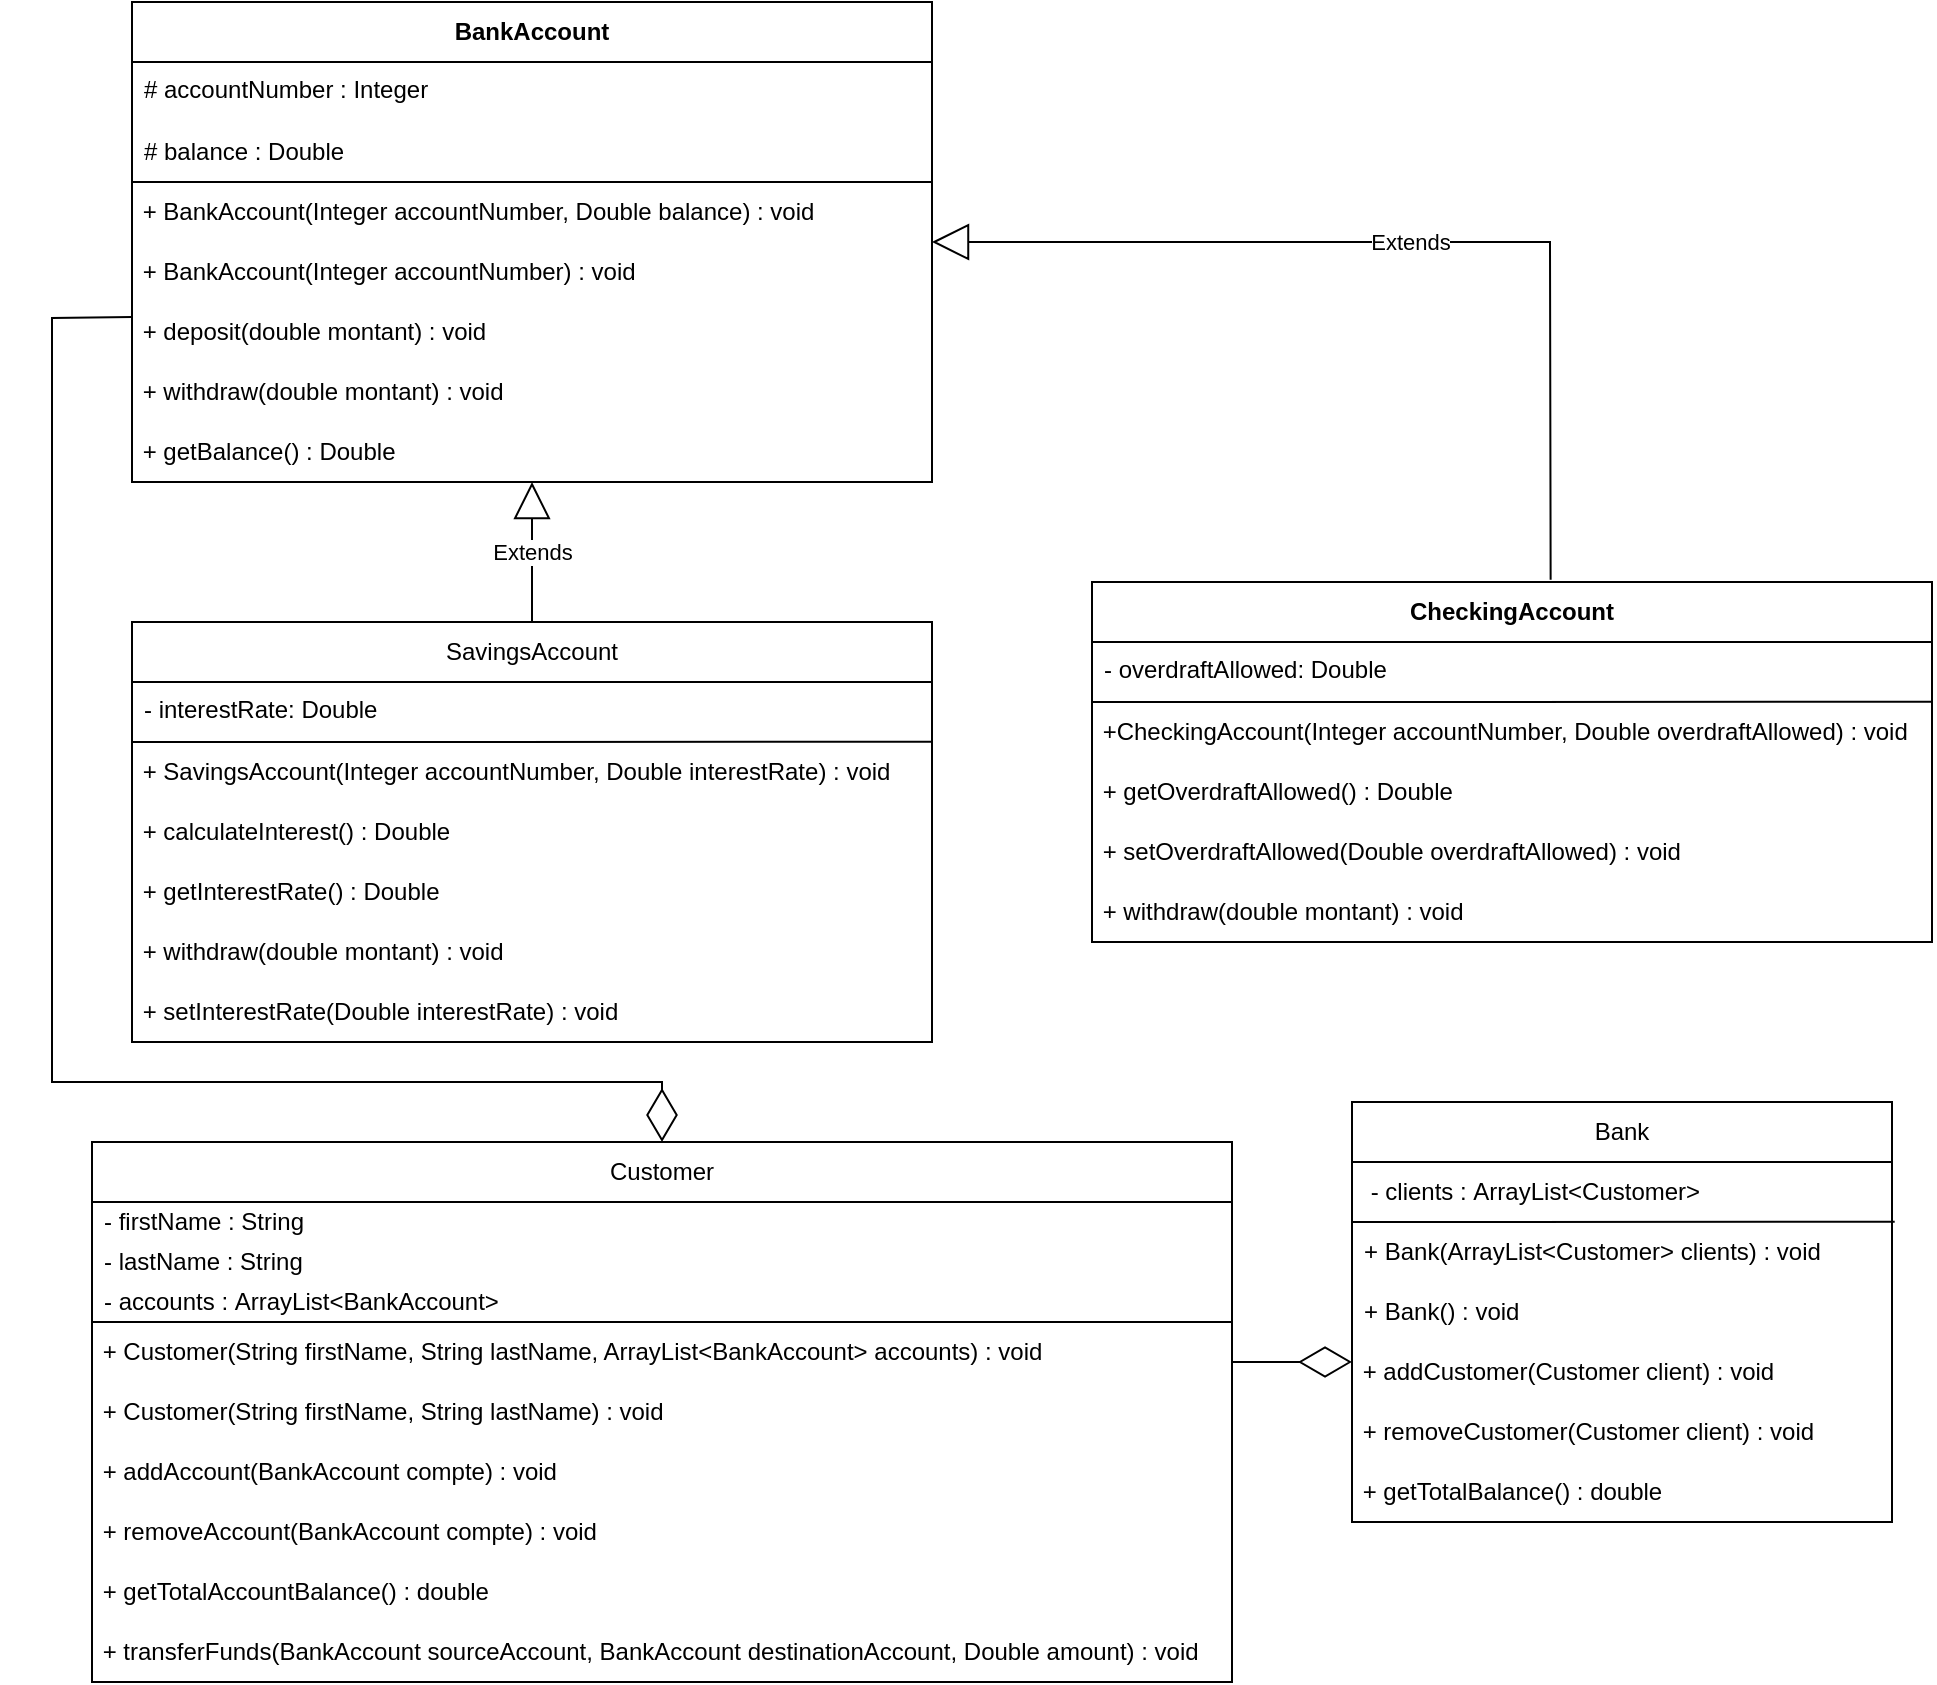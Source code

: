 <mxfile version="24.2.5" type="github">
  <diagram name="Page-1" id="54bVDm_8Oafb15-IhBzF">
    <mxGraphModel dx="1050" dy="570" grid="1" gridSize="10" guides="1" tooltips="1" connect="1" arrows="1" fold="1" page="1" pageScale="1" pageWidth="827" pageHeight="1169" math="0" shadow="0">
      <root>
        <mxCell id="0" />
        <mxCell id="1" parent="0" />
        <mxCell id="gOILfrLYJ-OQzHvaFXV7-1" value="&lt;b&gt;BankAccount&lt;/b&gt;" style="swimlane;fontStyle=0;childLayout=stackLayout;horizontal=1;startSize=30;horizontalStack=0;resizeParent=1;resizeParentMax=0;resizeLast=0;collapsible=1;marginBottom=0;whiteSpace=wrap;html=1;align=center;" vertex="1" parent="1">
          <mxGeometry x="120" y="40" width="400" height="240" as="geometry" />
        </mxCell>
        <mxCell id="gOILfrLYJ-OQzHvaFXV7-2" value="# accountNumber :&amp;nbsp;&lt;span style=&quot;background-color: initial;&quot;&gt;Integer&lt;/span&gt;&lt;span style=&quot;background-color: initial;&quot;&gt;&amp;nbsp;&lt;/span&gt;&lt;div&gt;&lt;span style=&quot;background-color: initial;&quot;&gt;&lt;br&gt;&lt;/span&gt;&lt;/div&gt;" style="text;strokeColor=none;fillColor=none;align=left;verticalAlign=top;spacingLeft=4;spacingRight=4;overflow=hidden;points=[[0,0.5],[1,0.5]];portConstraint=eastwest;rotatable=0;whiteSpace=wrap;html=1;" vertex="1" parent="gOILfrLYJ-OQzHvaFXV7-1">
          <mxGeometry y="30" width="400" height="30" as="geometry" />
        </mxCell>
        <mxCell id="gOILfrLYJ-OQzHvaFXV7-3" value="# balance : Double&amp;nbsp;&amp;nbsp;" style="text;strokeColor=none;fillColor=none;align=left;verticalAlign=middle;spacingLeft=4;spacingRight=4;overflow=hidden;points=[[0,0.5],[1,0.5]];portConstraint=eastwest;rotatable=0;whiteSpace=wrap;html=1;" vertex="1" parent="gOILfrLYJ-OQzHvaFXV7-1">
          <mxGeometry y="60" width="400" height="30" as="geometry" />
        </mxCell>
        <mxCell id="gOILfrLYJ-OQzHvaFXV7-4" value="&amp;nbsp;+&amp;nbsp;BankAccount(Integer accountNumber, Double balance) : void&amp;nbsp;" style="text;html=1;align=left;verticalAlign=middle;whiteSpace=wrap;rounded=0;" vertex="1" parent="gOILfrLYJ-OQzHvaFXV7-1">
          <mxGeometry y="90" width="400" height="30" as="geometry" />
        </mxCell>
        <mxCell id="gOILfrLYJ-OQzHvaFXV7-5" value="" style="endArrow=none;html=1;rounded=0;entryX=1;entryY=0;entryDx=0;entryDy=0;" edge="1" parent="gOILfrLYJ-OQzHvaFXV7-1" target="gOILfrLYJ-OQzHvaFXV7-4">
          <mxGeometry width="50" height="50" relative="1" as="geometry">
            <mxPoint y="90" as="sourcePoint" />
            <mxPoint x="280" y="70" as="targetPoint" />
          </mxGeometry>
        </mxCell>
        <mxCell id="gOILfrLYJ-OQzHvaFXV7-6" value="&amp;nbsp;+&amp;nbsp;BankAccount(Integer accountNumber) : void" style="text;html=1;align=left;verticalAlign=middle;whiteSpace=wrap;rounded=0;" vertex="1" parent="gOILfrLYJ-OQzHvaFXV7-1">
          <mxGeometry y="120" width="400" height="30" as="geometry" />
        </mxCell>
        <mxCell id="gOILfrLYJ-OQzHvaFXV7-7" value="&amp;nbsp;+&amp;nbsp;deposit(double montant) : void" style="text;html=1;align=left;verticalAlign=middle;whiteSpace=wrap;rounded=0;" vertex="1" parent="gOILfrLYJ-OQzHvaFXV7-1">
          <mxGeometry y="150" width="400" height="30" as="geometry" />
        </mxCell>
        <mxCell id="gOILfrLYJ-OQzHvaFXV7-8" value="&amp;nbsp;+&amp;nbsp;withdraw(double montant) : void" style="text;html=1;align=left;verticalAlign=middle;whiteSpace=wrap;rounded=0;" vertex="1" parent="gOILfrLYJ-OQzHvaFXV7-1">
          <mxGeometry y="180" width="400" height="30" as="geometry" />
        </mxCell>
        <mxCell id="gOILfrLYJ-OQzHvaFXV7-9" value="&amp;nbsp;+ getBalance() : Double&amp;nbsp;" style="text;html=1;align=left;verticalAlign=middle;whiteSpace=wrap;rounded=0;" vertex="1" parent="gOILfrLYJ-OQzHvaFXV7-1">
          <mxGeometry y="210" width="400" height="30" as="geometry" />
        </mxCell>
        <mxCell id="gOILfrLYJ-OQzHvaFXV7-10" value="&lt;span style=&quot;text-align: left;&quot;&gt;SavingsAccount&lt;/span&gt;" style="swimlane;fontStyle=0;childLayout=stackLayout;horizontal=1;startSize=30;horizontalStack=0;resizeParent=1;resizeParentMax=0;resizeLast=0;collapsible=1;marginBottom=0;whiteSpace=wrap;html=1;align=center;" vertex="1" parent="1">
          <mxGeometry x="120" y="350" width="400" height="210" as="geometry" />
        </mxCell>
        <mxCell id="gOILfrLYJ-OQzHvaFXV7-11" value="- interestRate: Double&amp;nbsp;&amp;nbsp;&lt;div&gt;&lt;span style=&quot;background-color: initial;&quot;&gt;&lt;br&gt;&lt;/span&gt;&lt;/div&gt;" style="text;strokeColor=none;fillColor=none;align=left;verticalAlign=top;spacingLeft=4;spacingRight=4;overflow=hidden;points=[[0,0.5],[1,0.5]];portConstraint=eastwest;rotatable=0;whiteSpace=wrap;html=1;" vertex="1" parent="gOILfrLYJ-OQzHvaFXV7-10">
          <mxGeometry y="30" width="400" height="30" as="geometry" />
        </mxCell>
        <mxCell id="gOILfrLYJ-OQzHvaFXV7-12" value="&amp;nbsp;+&amp;nbsp;SavingsAccount(Integer accountNumber, Double interestRate) : void&amp;nbsp;" style="text;html=1;align=left;verticalAlign=middle;whiteSpace=wrap;rounded=0;" vertex="1" parent="gOILfrLYJ-OQzHvaFXV7-10">
          <mxGeometry y="60" width="400" height="30" as="geometry" />
        </mxCell>
        <mxCell id="gOILfrLYJ-OQzHvaFXV7-13" value="" style="endArrow=none;html=1;rounded=0;entryX=0.999;entryY=0.996;entryDx=0;entryDy=0;entryPerimeter=0;" edge="1" parent="gOILfrLYJ-OQzHvaFXV7-10" target="gOILfrLYJ-OQzHvaFXV7-11">
          <mxGeometry width="50" height="50" relative="1" as="geometry">
            <mxPoint y="60" as="sourcePoint" />
            <mxPoint x="280" y="70" as="targetPoint" />
          </mxGeometry>
        </mxCell>
        <mxCell id="gOILfrLYJ-OQzHvaFXV7-14" value="&amp;nbsp;+&amp;nbsp;calculateInterest() : Double&amp;nbsp;&amp;nbsp;" style="text;html=1;align=left;verticalAlign=middle;whiteSpace=wrap;rounded=0;" vertex="1" parent="gOILfrLYJ-OQzHvaFXV7-10">
          <mxGeometry y="90" width="400" height="30" as="geometry" />
        </mxCell>
        <mxCell id="gOILfrLYJ-OQzHvaFXV7-15" value="&amp;nbsp;+&amp;nbsp;getInterestRate() : Double&amp;nbsp;&amp;nbsp;" style="text;html=1;align=left;verticalAlign=middle;whiteSpace=wrap;rounded=0;" vertex="1" parent="gOILfrLYJ-OQzHvaFXV7-10">
          <mxGeometry y="120" width="400" height="30" as="geometry" />
        </mxCell>
        <mxCell id="gOILfrLYJ-OQzHvaFXV7-16" value="&amp;nbsp;+&amp;nbsp;withdraw(double montant) : void" style="text;html=1;align=left;verticalAlign=middle;whiteSpace=wrap;rounded=0;" vertex="1" parent="gOILfrLYJ-OQzHvaFXV7-10">
          <mxGeometry y="150" width="400" height="30" as="geometry" />
        </mxCell>
        <mxCell id="gOILfrLYJ-OQzHvaFXV7-17" value="&amp;nbsp;+ setInterestRate(Double interestRate) : void" style="text;html=1;align=left;verticalAlign=middle;whiteSpace=wrap;rounded=0;" vertex="1" parent="gOILfrLYJ-OQzHvaFXV7-10">
          <mxGeometry y="180" width="400" height="30" as="geometry" />
        </mxCell>
        <mxCell id="gOILfrLYJ-OQzHvaFXV7-18" value="Extends" style="endArrow=block;endSize=16;endFill=0;html=1;rounded=0;entryX=0.5;entryY=1;entryDx=0;entryDy=0;exitX=0.5;exitY=0;exitDx=0;exitDy=0;" edge="1" parent="1" source="gOILfrLYJ-OQzHvaFXV7-10" target="gOILfrLYJ-OQzHvaFXV7-9">
          <mxGeometry width="160" relative="1" as="geometry">
            <mxPoint x="190" y="340" as="sourcePoint" />
            <mxPoint x="350" y="340" as="targetPoint" />
          </mxGeometry>
        </mxCell>
        <mxCell id="gOILfrLYJ-OQzHvaFXV7-19" value="&lt;b&gt;CheckingAccount&lt;/b&gt;" style="swimlane;fontStyle=0;childLayout=stackLayout;horizontal=1;startSize=30;horizontalStack=0;resizeParent=1;resizeParentMax=0;resizeLast=0;collapsible=1;marginBottom=0;whiteSpace=wrap;html=1;align=center;" vertex="1" parent="1">
          <mxGeometry x="600" y="330" width="420" height="180" as="geometry" />
        </mxCell>
        <mxCell id="gOILfrLYJ-OQzHvaFXV7-20" value="- overdraftAllowed: Double&amp;nbsp;&amp;nbsp;&lt;div&gt;&lt;span style=&quot;background-color: initial;&quot;&gt;&lt;br&gt;&lt;/span&gt;&lt;/div&gt;" style="text;strokeColor=none;fillColor=none;align=left;verticalAlign=top;spacingLeft=4;spacingRight=4;overflow=hidden;points=[[0,0.5],[1,0.5]];portConstraint=eastwest;rotatable=0;whiteSpace=wrap;html=1;" vertex="1" parent="gOILfrLYJ-OQzHvaFXV7-19">
          <mxGeometry y="30" width="420" height="30" as="geometry" />
        </mxCell>
        <mxCell id="gOILfrLYJ-OQzHvaFXV7-21" value="&amp;nbsp;+CheckingAccount(Integer accountNumber, Double overdraftAllowed) : void&amp;nbsp;" style="text;html=1;align=left;verticalAlign=middle;whiteSpace=wrap;rounded=0;" vertex="1" parent="gOILfrLYJ-OQzHvaFXV7-19">
          <mxGeometry y="60" width="420" height="30" as="geometry" />
        </mxCell>
        <mxCell id="gOILfrLYJ-OQzHvaFXV7-22" value="" style="endArrow=none;html=1;rounded=0;entryX=0.999;entryY=0.996;entryDx=0;entryDy=0;entryPerimeter=0;" edge="1" parent="gOILfrLYJ-OQzHvaFXV7-19" target="gOILfrLYJ-OQzHvaFXV7-20">
          <mxGeometry width="50" height="50" relative="1" as="geometry">
            <mxPoint y="60" as="sourcePoint" />
            <mxPoint x="280" y="70" as="targetPoint" />
          </mxGeometry>
        </mxCell>
        <mxCell id="gOILfrLYJ-OQzHvaFXV7-23" value="&amp;nbsp;+&amp;nbsp;getOverdraftAllowed() : Double&amp;nbsp;&amp;nbsp;" style="text;html=1;align=left;verticalAlign=middle;whiteSpace=wrap;rounded=0;" vertex="1" parent="gOILfrLYJ-OQzHvaFXV7-19">
          <mxGeometry y="90" width="420" height="30" as="geometry" />
        </mxCell>
        <mxCell id="gOILfrLYJ-OQzHvaFXV7-24" value="&amp;nbsp;+&amp;nbsp;setOverdraftAllowed(Double overdraftAllowed) : void" style="text;html=1;align=left;verticalAlign=middle;whiteSpace=wrap;rounded=0;" vertex="1" parent="gOILfrLYJ-OQzHvaFXV7-19">
          <mxGeometry y="120" width="420" height="30" as="geometry" />
        </mxCell>
        <mxCell id="gOILfrLYJ-OQzHvaFXV7-25" value="&amp;nbsp;+&amp;nbsp;withdraw(double montant) : void" style="text;html=1;align=left;verticalAlign=middle;whiteSpace=wrap;rounded=0;" vertex="1" parent="gOILfrLYJ-OQzHvaFXV7-19">
          <mxGeometry y="150" width="420" height="30" as="geometry" />
        </mxCell>
        <mxCell id="gOILfrLYJ-OQzHvaFXV7-26" value="Customer" style="swimlane;fontStyle=0;childLayout=stackLayout;horizontal=1;startSize=30;horizontalStack=0;resizeParent=1;resizeParentMax=0;resizeLast=0;collapsible=1;marginBottom=0;whiteSpace=wrap;html=1;" vertex="1" parent="1">
          <mxGeometry x="100" y="610" width="570" height="270" as="geometry" />
        </mxCell>
        <mxCell id="gOILfrLYJ-OQzHvaFXV7-27" value="- firstName : String&amp;nbsp;" style="text;strokeColor=none;fillColor=none;align=left;verticalAlign=middle;spacingLeft=4;spacingRight=4;overflow=hidden;points=[[0,0.5],[1,0.5]];portConstraint=eastwest;rotatable=0;whiteSpace=wrap;html=1;" vertex="1" parent="gOILfrLYJ-OQzHvaFXV7-26">
          <mxGeometry y="30" width="570" height="20" as="geometry" />
        </mxCell>
        <mxCell id="gOILfrLYJ-OQzHvaFXV7-28" value="-&amp;nbsp;lastName : String" style="text;strokeColor=none;fillColor=none;align=left;verticalAlign=middle;spacingLeft=4;spacingRight=4;overflow=hidden;points=[[0,0.5],[1,0.5]];portConstraint=eastwest;rotatable=0;whiteSpace=wrap;html=1;" vertex="1" parent="gOILfrLYJ-OQzHvaFXV7-26">
          <mxGeometry y="50" width="570" height="20" as="geometry" />
        </mxCell>
        <mxCell id="gOILfrLYJ-OQzHvaFXV7-29" value="-&amp;nbsp;accounts :&amp;nbsp;ArrayList&amp;lt;BankAccount&amp;gt;" style="text;strokeColor=none;fillColor=none;align=left;verticalAlign=middle;spacingLeft=4;spacingRight=4;overflow=hidden;points=[[0,0.5],[1,0.5]];portConstraint=eastwest;rotatable=0;whiteSpace=wrap;html=1;" vertex="1" parent="gOILfrLYJ-OQzHvaFXV7-26">
          <mxGeometry y="70" width="570" height="20" as="geometry" />
        </mxCell>
        <mxCell id="gOILfrLYJ-OQzHvaFXV7-30" value="&amp;nbsp;+&amp;nbsp;Customer(String firstName, String lastName, ArrayList&amp;lt;BankAccount&amp;gt; accounts) : void&amp;nbsp;" style="text;html=1;align=left;verticalAlign=middle;whiteSpace=wrap;rounded=0;" vertex="1" parent="gOILfrLYJ-OQzHvaFXV7-26">
          <mxGeometry y="90" width="570" height="30" as="geometry" />
        </mxCell>
        <mxCell id="gOILfrLYJ-OQzHvaFXV7-31" value="" style="endArrow=none;html=1;rounded=0;exitX=0;exitY=0;exitDx=0;exitDy=0;entryX=1;entryY=0;entryDx=0;entryDy=0;" edge="1" parent="gOILfrLYJ-OQzHvaFXV7-26" source="gOILfrLYJ-OQzHvaFXV7-30" target="gOILfrLYJ-OQzHvaFXV7-30">
          <mxGeometry width="50" height="50" relative="1" as="geometry">
            <mxPoint x="260" y="50" as="sourcePoint" />
            <mxPoint x="310" as="targetPoint" />
          </mxGeometry>
        </mxCell>
        <mxCell id="gOILfrLYJ-OQzHvaFXV7-32" value="&amp;nbsp;+&amp;nbsp;Customer(String firstName, String lastName) : void" style="text;html=1;align=left;verticalAlign=middle;whiteSpace=wrap;rounded=0;" vertex="1" parent="gOILfrLYJ-OQzHvaFXV7-26">
          <mxGeometry y="120" width="570" height="30" as="geometry" />
        </mxCell>
        <mxCell id="gOILfrLYJ-OQzHvaFXV7-33" value="&amp;nbsp;+&amp;nbsp;addAccount(BankAccount compte) : void" style="text;html=1;align=left;verticalAlign=middle;whiteSpace=wrap;rounded=0;" vertex="1" parent="gOILfrLYJ-OQzHvaFXV7-26">
          <mxGeometry y="150" width="570" height="30" as="geometry" />
        </mxCell>
        <mxCell id="gOILfrLYJ-OQzHvaFXV7-34" value="&amp;nbsp;+&amp;nbsp;removeAccount(BankAccount compte) : void" style="text;html=1;align=left;verticalAlign=middle;whiteSpace=wrap;rounded=0;" vertex="1" parent="gOILfrLYJ-OQzHvaFXV7-26">
          <mxGeometry y="180" width="570" height="30" as="geometry" />
        </mxCell>
        <mxCell id="gOILfrLYJ-OQzHvaFXV7-35" value="&amp;nbsp;+&amp;nbsp;getTotalAccountBalance() :&amp;nbsp;double" style="text;html=1;align=left;verticalAlign=middle;whiteSpace=wrap;rounded=0;" vertex="1" parent="gOILfrLYJ-OQzHvaFXV7-26">
          <mxGeometry y="210" width="570" height="30" as="geometry" />
        </mxCell>
        <mxCell id="gOILfrLYJ-OQzHvaFXV7-36" value="&amp;nbsp;+&amp;nbsp;transferFunds(BankAccount sourceAccount, BankAccount destinationAccount, Double amount) : void" style="text;html=1;align=left;verticalAlign=middle;whiteSpace=wrap;rounded=0;" vertex="1" parent="gOILfrLYJ-OQzHvaFXV7-26">
          <mxGeometry y="240" width="570" height="30" as="geometry" />
        </mxCell>
        <mxCell id="gOILfrLYJ-OQzHvaFXV7-37" value="Bank" style="swimlane;fontStyle=0;childLayout=stackLayout;horizontal=1;startSize=30;horizontalStack=0;resizeParent=1;resizeParentMax=0;resizeLast=0;collapsible=1;marginBottom=0;whiteSpace=wrap;html=1;" vertex="1" parent="1">
          <mxGeometry x="730" y="590" width="270" height="210" as="geometry" />
        </mxCell>
        <mxCell id="gOILfrLYJ-OQzHvaFXV7-38" value="&amp;nbsp;-&amp;nbsp;clients :&amp;nbsp;ArrayList&amp;lt;Customer&amp;gt;" style="text;strokeColor=none;fillColor=none;align=left;verticalAlign=middle;spacingLeft=4;spacingRight=4;overflow=hidden;points=[[0,0.5],[1,0.5]];portConstraint=eastwest;rotatable=0;whiteSpace=wrap;html=1;" vertex="1" parent="gOILfrLYJ-OQzHvaFXV7-37">
          <mxGeometry y="30" width="270" height="30" as="geometry" />
        </mxCell>
        <mxCell id="gOILfrLYJ-OQzHvaFXV7-39" value="+&amp;nbsp;Bank(ArrayList&amp;lt;Customer&amp;gt; clients) : void" style="text;strokeColor=none;fillColor=none;align=left;verticalAlign=middle;spacingLeft=4;spacingRight=4;overflow=hidden;points=[[0,0.5],[1,0.5]];portConstraint=eastwest;rotatable=0;whiteSpace=wrap;html=1;" vertex="1" parent="gOILfrLYJ-OQzHvaFXV7-37">
          <mxGeometry y="60" width="270" height="30" as="geometry" />
        </mxCell>
        <mxCell id="gOILfrLYJ-OQzHvaFXV7-40" value="+&amp;nbsp;Bank() : void" style="text;strokeColor=none;fillColor=none;align=left;verticalAlign=middle;spacingLeft=4;spacingRight=4;overflow=hidden;points=[[0,0.5],[1,0.5]];portConstraint=eastwest;rotatable=0;whiteSpace=wrap;html=1;" vertex="1" parent="gOILfrLYJ-OQzHvaFXV7-37">
          <mxGeometry y="90" width="270" height="30" as="geometry" />
        </mxCell>
        <mxCell id="gOILfrLYJ-OQzHvaFXV7-41" value="" style="endArrow=none;html=1;rounded=0;entryX=1.005;entryY=-0.003;entryDx=0;entryDy=0;entryPerimeter=0;" edge="1" parent="gOILfrLYJ-OQzHvaFXV7-37" target="gOILfrLYJ-OQzHvaFXV7-39">
          <mxGeometry width="50" height="50" relative="1" as="geometry">
            <mxPoint y="60" as="sourcePoint" />
            <mxPoint x="100" y="30" as="targetPoint" />
          </mxGeometry>
        </mxCell>
        <mxCell id="gOILfrLYJ-OQzHvaFXV7-42" value="&amp;nbsp;+&amp;nbsp;addCustomer(Customer client) : void" style="text;html=1;align=left;verticalAlign=middle;whiteSpace=wrap;rounded=0;" vertex="1" parent="gOILfrLYJ-OQzHvaFXV7-37">
          <mxGeometry y="120" width="270" height="30" as="geometry" />
        </mxCell>
        <mxCell id="gOILfrLYJ-OQzHvaFXV7-43" value="&amp;nbsp;+&amp;nbsp;removeCustomer(Customer client) : void" style="text;html=1;align=left;verticalAlign=middle;whiteSpace=wrap;rounded=0;" vertex="1" parent="gOILfrLYJ-OQzHvaFXV7-37">
          <mxGeometry y="150" width="270" height="30" as="geometry" />
        </mxCell>
        <mxCell id="gOILfrLYJ-OQzHvaFXV7-44" value="&amp;nbsp;+&amp;nbsp;getTotalBalance() :&amp;nbsp;double" style="text;html=1;align=left;verticalAlign=middle;whiteSpace=wrap;rounded=0;" vertex="1" parent="gOILfrLYJ-OQzHvaFXV7-37">
          <mxGeometry y="180" width="270" height="30" as="geometry" />
        </mxCell>
        <mxCell id="gOILfrLYJ-OQzHvaFXV7-45" value="Extends" style="endArrow=block;endSize=16;endFill=0;html=1;rounded=0;exitX=0.546;exitY=-0.006;exitDx=0;exitDy=0;exitPerimeter=0;entryX=1;entryY=0;entryDx=0;entryDy=0;" edge="1" parent="1" source="gOILfrLYJ-OQzHvaFXV7-19" target="gOILfrLYJ-OQzHvaFXV7-6">
          <mxGeometry width="160" relative="1" as="geometry">
            <mxPoint x="770" y="190" as="sourcePoint" />
            <mxPoint x="930" y="190" as="targetPoint" />
            <Array as="points">
              <mxPoint x="829" y="160" />
            </Array>
          </mxGeometry>
        </mxCell>
        <mxCell id="gOILfrLYJ-OQzHvaFXV7-46" value="" style="endArrow=diamondThin;endFill=0;endSize=24;html=1;rounded=0;exitX=0;exitY=0.25;exitDx=0;exitDy=0;entryX=0.5;entryY=0;entryDx=0;entryDy=0;" edge="1" parent="1" source="gOILfrLYJ-OQzHvaFXV7-7" target="gOILfrLYJ-OQzHvaFXV7-26">
          <mxGeometry width="160" relative="1" as="geometry">
            <mxPoint x="50" y="584.5" as="sourcePoint" />
            <mxPoint x="210" y="584.5" as="targetPoint" />
            <Array as="points">
              <mxPoint x="80" y="198" />
              <mxPoint x="80" y="580" />
              <mxPoint x="385" y="580" />
            </Array>
          </mxGeometry>
        </mxCell>
        <mxCell id="gOILfrLYJ-OQzHvaFXV7-47" value="" style="endArrow=diamondThin;endFill=0;endSize=24;html=1;rounded=0;" edge="1" parent="1">
          <mxGeometry width="160" relative="1" as="geometry">
            <mxPoint x="670" y="720" as="sourcePoint" />
            <mxPoint x="730" y="720" as="targetPoint" />
          </mxGeometry>
        </mxCell>
      </root>
    </mxGraphModel>
  </diagram>
</mxfile>
